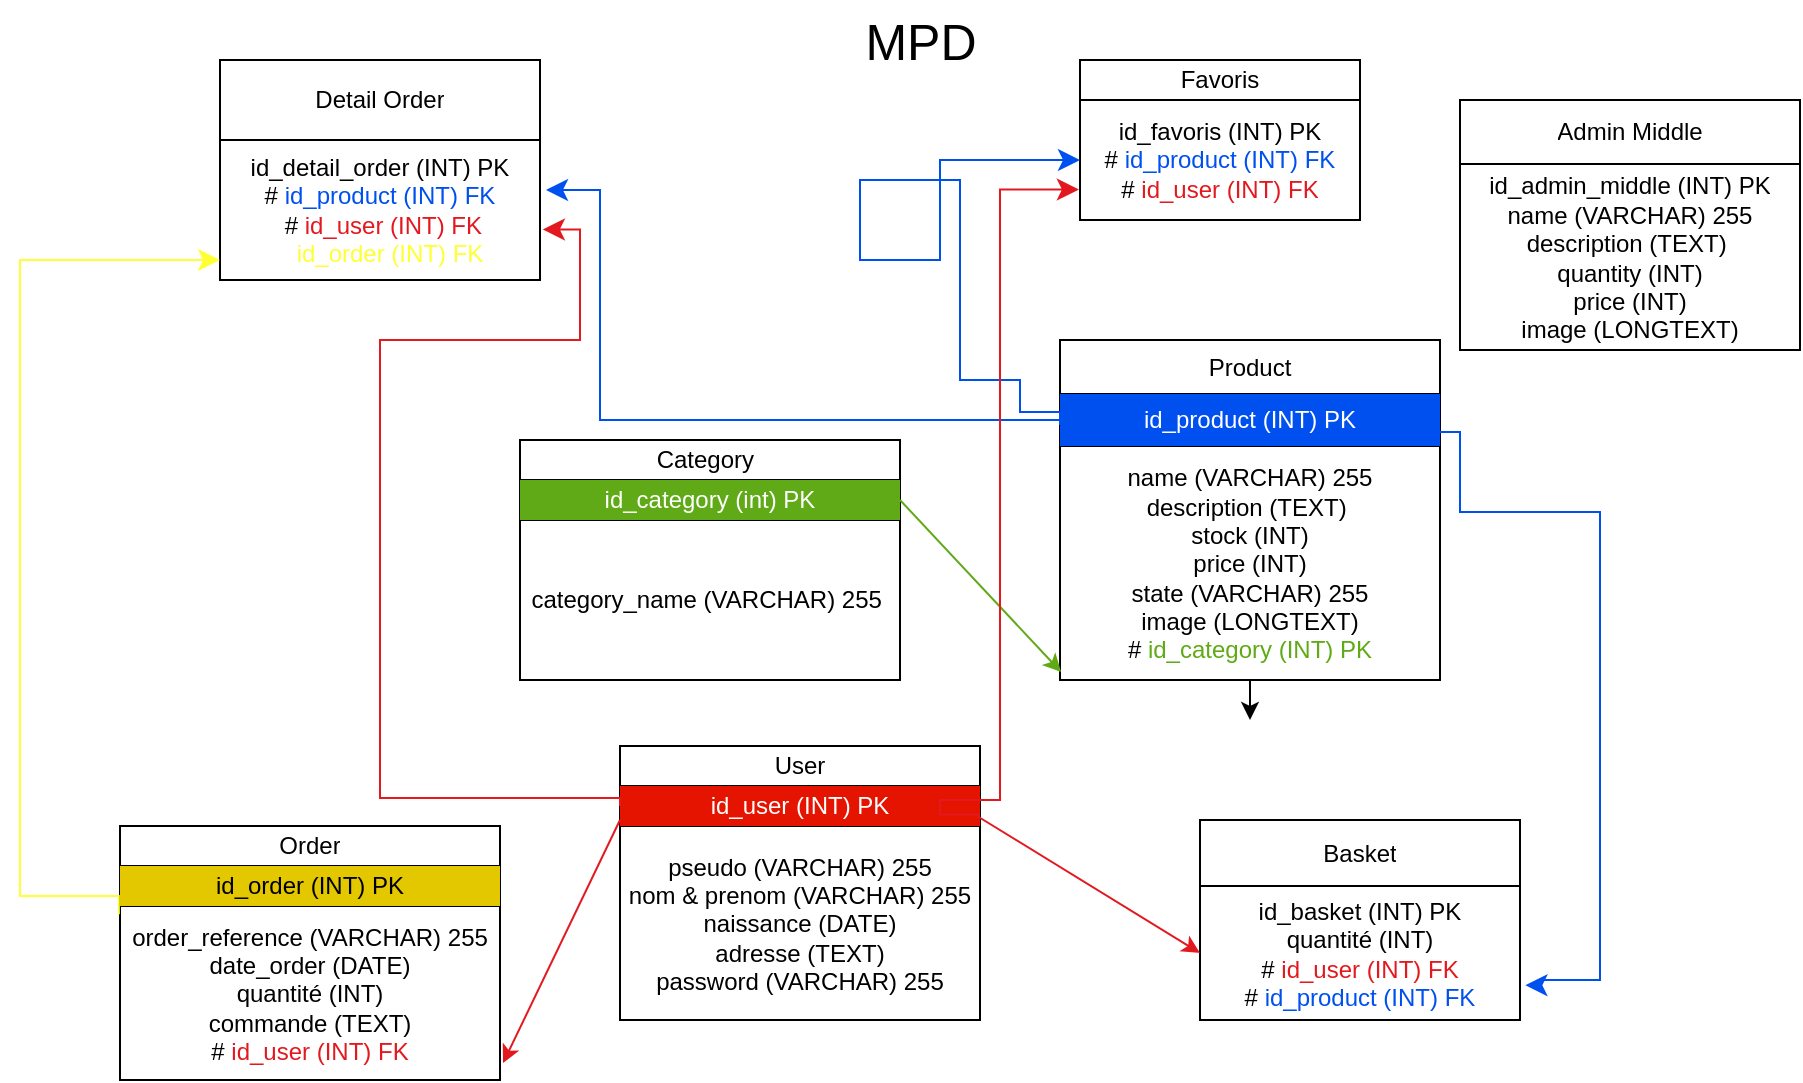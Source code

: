 <mxfile>
    <diagram id="n_oGTrkN6uTWyG2QmJnt" name="Page-1">
        <mxGraphModel dx="2004" dy="804" grid="1" gridSize="10" guides="1" tooltips="1" connect="1" arrows="1" fold="1" page="1" pageScale="1" pageWidth="850" pageHeight="1100" math="0" shadow="0">
            <root>
                <mxCell id="0"/>
                <mxCell id="1" parent="0"/>
                <mxCell id="2" value="" style="shape=table;startSize=0;container=1;collapsible=0;childLayout=tableLayout;" vertex="1" parent="1">
                    <mxGeometry x="30" y="383" width="180" height="137" as="geometry"/>
                </mxCell>
                <mxCell id="3" style="shape=tableRow;horizontal=0;startSize=0;swimlaneHead=0;swimlaneBody=0;top=0;left=0;bottom=0;right=0;collapsible=0;dropTarget=0;fillColor=none;points=[[0,0.5],[1,0.5]];portConstraint=eastwest;" vertex="1" parent="2">
                    <mxGeometry width="180" height="20" as="geometry"/>
                </mxCell>
                <mxCell id="4" value="User" style="shape=partialRectangle;html=1;whiteSpace=wrap;connectable=0;overflow=hidden;fillColor=none;top=0;left=0;bottom=0;right=0;pointerEvents=1;" vertex="1" parent="3">
                    <mxGeometry width="180" height="20" as="geometry">
                        <mxRectangle width="180" height="20" as="alternateBounds"/>
                    </mxGeometry>
                </mxCell>
                <mxCell id="5" value="" style="shape=tableRow;horizontal=0;startSize=0;swimlaneHead=0;swimlaneBody=0;top=0;left=0;bottom=0;right=0;collapsible=0;dropTarget=0;fillColor=none;points=[[0,0.5],[1,0.5]];portConstraint=eastwest;" vertex="1" parent="2">
                    <mxGeometry y="20" width="180" height="20" as="geometry"/>
                </mxCell>
                <mxCell id="6" value="id_user (INT) PK" style="shape=partialRectangle;html=1;whiteSpace=wrap;connectable=0;overflow=hidden;fillColor=#e51400;top=0;left=0;bottom=0;right=0;pointerEvents=1;fontColor=#ffffff;strokeColor=#B20000;" vertex="1" parent="5">
                    <mxGeometry width="180" height="20" as="geometry">
                        <mxRectangle width="180" height="20" as="alternateBounds"/>
                    </mxGeometry>
                </mxCell>
                <mxCell id="7" value="" style="shape=tableRow;horizontal=0;startSize=0;swimlaneHead=0;swimlaneBody=0;top=0;left=0;bottom=0;right=0;collapsible=0;dropTarget=0;fillColor=none;points=[[0,0.5],[1,0.5]];portConstraint=eastwest;" vertex="1" parent="2">
                    <mxGeometry y="40" width="180" height="97" as="geometry"/>
                </mxCell>
                <mxCell id="8" value="pseudo (VARCHAR) 255&lt;br&gt;nom &amp;amp; prenom (VARCHAR) 255&lt;br&gt;naissance (DATE)&lt;br&gt;adresse (TEXT)&lt;br&gt;password (VARCHAR) 255" style="shape=partialRectangle;html=1;whiteSpace=wrap;connectable=0;overflow=hidden;fillColor=none;top=0;left=0;bottom=0;right=0;pointerEvents=1;" vertex="1" parent="7">
                    <mxGeometry width="180" height="97" as="geometry">
                        <mxRectangle width="180" height="97" as="alternateBounds"/>
                    </mxGeometry>
                </mxCell>
                <mxCell id="60" style="edgeStyle=none;html=1;" edge="1" parent="1" source="9">
                    <mxGeometry relative="1" as="geometry">
                        <mxPoint x="345" y="370" as="targetPoint"/>
                    </mxGeometry>
                </mxCell>
                <mxCell id="9" value="" style="shape=table;startSize=0;container=1;collapsible=0;childLayout=tableLayout;" vertex="1" parent="1">
                    <mxGeometry x="250" y="180" width="190" height="170" as="geometry"/>
                </mxCell>
                <mxCell id="10" style="shape=tableRow;horizontal=0;startSize=0;swimlaneHead=0;swimlaneBody=0;top=0;left=0;bottom=0;right=0;collapsible=0;dropTarget=0;fillColor=none;points=[[0,0.5],[1,0.5]];portConstraint=eastwest;" vertex="1" parent="9">
                    <mxGeometry width="190" height="27" as="geometry"/>
                </mxCell>
                <mxCell id="11" value="Product" style="shape=partialRectangle;html=1;whiteSpace=wrap;connectable=0;overflow=hidden;fillColor=none;top=0;left=0;bottom=0;right=0;pointerEvents=1;" vertex="1" parent="10">
                    <mxGeometry width="190" height="27" as="geometry">
                        <mxRectangle width="190" height="27" as="alternateBounds"/>
                    </mxGeometry>
                </mxCell>
                <mxCell id="12" value="" style="shape=tableRow;horizontal=0;startSize=0;swimlaneHead=0;swimlaneBody=0;top=0;left=0;bottom=0;right=0;collapsible=0;dropTarget=0;fillColor=#e51400;points=[[0,0.5],[1,0.5]];portConstraint=eastwest;fontColor=#ffffff;strokeColor=#B20000;" vertex="1" parent="9">
                    <mxGeometry y="27" width="190" height="26" as="geometry"/>
                </mxCell>
                <mxCell id="13" value="id_product (INT) PK" style="shape=partialRectangle;html=1;whiteSpace=wrap;connectable=0;overflow=hidden;fillColor=#0050EF;top=0;left=0;bottom=0;right=0;pointerEvents=1;fontColor=#ffffff;strokeColor=#001DBC;" vertex="1" parent="12">
                    <mxGeometry width="190" height="26" as="geometry">
                        <mxRectangle width="190" height="26" as="alternateBounds"/>
                    </mxGeometry>
                </mxCell>
                <mxCell id="14" value="" style="shape=tableRow;horizontal=0;startSize=0;swimlaneHead=0;swimlaneBody=0;top=0;left=0;bottom=0;right=0;collapsible=0;dropTarget=0;fillColor=none;points=[[0,0.5],[1,0.5]];portConstraint=eastwest;" vertex="1" parent="9">
                    <mxGeometry y="53" width="190" height="117" as="geometry"/>
                </mxCell>
                <mxCell id="15" value="name (VARCHAR) 255&lt;br&gt;description (TEXT)&amp;nbsp;&lt;br&gt;stock (INT)&lt;br&gt;price (INT)&lt;br&gt;state (VARCHAR) 255&lt;br&gt;image (LONGTEXT)&lt;br&gt;# &lt;font color=&quot;#60a917&quot;&gt;id_category (INT) PK&lt;/font&gt;" style="shape=partialRectangle;html=1;whiteSpace=wrap;connectable=0;overflow=hidden;fillColor=none;top=0;left=0;bottom=0;right=0;pointerEvents=1;" vertex="1" parent="14">
                    <mxGeometry width="190" height="117" as="geometry">
                        <mxRectangle width="190" height="117" as="alternateBounds"/>
                    </mxGeometry>
                </mxCell>
                <mxCell id="16" value="" style="shape=table;startSize=0;container=1;collapsible=0;childLayout=tableLayout;" vertex="1" parent="1">
                    <mxGeometry x="-20" y="230" width="190" height="120" as="geometry"/>
                </mxCell>
                <mxCell id="17" style="shape=tableRow;horizontal=0;startSize=0;swimlaneHead=0;swimlaneBody=0;top=0;left=0;bottom=0;right=0;collapsible=0;dropTarget=0;fillColor=none;points=[[0,0.5],[1,0.5]];portConstraint=eastwest;" vertex="1" parent="16">
                    <mxGeometry width="190" height="20" as="geometry"/>
                </mxCell>
                <mxCell id="18" value="Category&lt;span style=&quot;white-space: pre;&quot;&gt;&#9;&lt;/span&gt;" style="shape=partialRectangle;html=1;whiteSpace=wrap;connectable=0;overflow=hidden;fillColor=none;top=0;left=0;bottom=0;right=0;pointerEvents=1;" vertex="1" parent="17">
                    <mxGeometry width="190" height="20" as="geometry">
                        <mxRectangle width="190" height="20" as="alternateBounds"/>
                    </mxGeometry>
                </mxCell>
                <mxCell id="19" value="" style="shape=tableRow;horizontal=0;startSize=0;swimlaneHead=0;swimlaneBody=0;top=0;left=0;bottom=0;right=0;collapsible=0;dropTarget=0;fillColor=none;points=[[0,0.5],[1,0.5]];portConstraint=eastwest;" vertex="1" parent="16">
                    <mxGeometry y="20" width="190" height="20" as="geometry"/>
                </mxCell>
                <mxCell id="20" value="id_category (int) PK" style="shape=partialRectangle;html=1;whiteSpace=wrap;connectable=0;overflow=hidden;fillColor=#60a917;top=0;left=0;bottom=0;right=0;pointerEvents=1;fontColor=#ffffff;strokeColor=#2D7600;" vertex="1" parent="19">
                    <mxGeometry width="190" height="20" as="geometry">
                        <mxRectangle width="190" height="20" as="alternateBounds"/>
                    </mxGeometry>
                </mxCell>
                <mxCell id="21" value="" style="shape=tableRow;horizontal=0;startSize=0;swimlaneHead=0;swimlaneBody=0;top=0;left=0;bottom=0;right=0;collapsible=0;dropTarget=0;fillColor=none;points=[[0,0.5],[1,0.5]];portConstraint=eastwest;" vertex="1" parent="16">
                    <mxGeometry y="40" width="190" height="80" as="geometry"/>
                </mxCell>
                <mxCell id="22" value="category_name (VARCHAR) 255&amp;nbsp;" style="shape=partialRectangle;html=1;whiteSpace=wrap;connectable=0;overflow=hidden;fillColor=none;top=0;left=0;bottom=0;right=0;pointerEvents=1;" vertex="1" parent="21">
                    <mxGeometry width="190" height="80" as="geometry">
                        <mxRectangle width="190" height="80" as="alternateBounds"/>
                    </mxGeometry>
                </mxCell>
                <mxCell id="23" value="" style="shape=table;startSize=0;container=1;collapsible=0;childLayout=tableLayout;" vertex="1" parent="1">
                    <mxGeometry x="-220" y="423" width="190" height="127" as="geometry"/>
                </mxCell>
                <mxCell id="24" style="shape=tableRow;horizontal=0;startSize=0;swimlaneHead=0;swimlaneBody=0;top=0;left=0;bottom=0;right=0;collapsible=0;dropTarget=0;fillColor=none;points=[[0,0.5],[1,0.5]];portConstraint=eastwest;" vertex="1" parent="23">
                    <mxGeometry width="190" height="20" as="geometry"/>
                </mxCell>
                <mxCell id="25" value="Order" style="shape=partialRectangle;html=1;whiteSpace=wrap;connectable=0;overflow=hidden;fillColor=none;top=0;left=0;bottom=0;right=0;pointerEvents=1;" vertex="1" parent="24">
                    <mxGeometry width="190" height="20" as="geometry">
                        <mxRectangle width="190" height="20" as="alternateBounds"/>
                    </mxGeometry>
                </mxCell>
                <mxCell id="26" value="" style="shape=tableRow;horizontal=0;startSize=0;swimlaneHead=0;swimlaneBody=0;top=0;left=0;bottom=0;right=0;collapsible=0;dropTarget=0;fillColor=none;points=[[0,0.5],[1,0.5]];portConstraint=eastwest;" vertex="1" parent="23">
                    <mxGeometry y="20" width="190" height="20" as="geometry"/>
                </mxCell>
                <mxCell id="27" value="id_order (INT) PK" style="shape=partialRectangle;html=1;whiteSpace=wrap;connectable=0;overflow=hidden;fillColor=#e3c800;top=0;left=0;bottom=0;right=0;pointerEvents=1;fontColor=#000000;strokeColor=#B09500;" vertex="1" parent="26">
                    <mxGeometry width="190" height="20" as="geometry">
                        <mxRectangle width="190" height="20" as="alternateBounds"/>
                    </mxGeometry>
                </mxCell>
                <mxCell id="28" value="" style="shape=tableRow;horizontal=0;startSize=0;swimlaneHead=0;swimlaneBody=0;top=0;left=0;bottom=0;right=0;collapsible=0;dropTarget=0;fillColor=none;points=[[0,0.5],[1,0.5]];portConstraint=eastwest;" vertex="1" parent="23">
                    <mxGeometry y="40" width="190" height="87" as="geometry"/>
                </mxCell>
                <mxCell id="29" value="order_reference (VARCHAR) 255&lt;br&gt;date_order (DATE)&lt;br&gt;quantité (INT)&lt;br&gt;commande (TEXT)&lt;br&gt;# &lt;font color=&quot;#e31920&quot;&gt;id_user (INT) FK&lt;br&gt;&lt;/font&gt;" style="shape=partialRectangle;html=1;whiteSpace=wrap;connectable=0;overflow=hidden;fillColor=none;top=0;left=0;bottom=0;right=0;pointerEvents=1;" vertex="1" parent="28">
                    <mxGeometry width="190" height="87" as="geometry">
                        <mxRectangle width="190" height="87" as="alternateBounds"/>
                    </mxGeometry>
                </mxCell>
                <mxCell id="30" value="" style="shape=table;startSize=0;container=1;collapsible=0;childLayout=tableLayout;" vertex="1" parent="1">
                    <mxGeometry x="260" y="40" width="140" height="80" as="geometry"/>
                </mxCell>
                <mxCell id="31" value="" style="shape=tableRow;horizontal=0;startSize=0;swimlaneHead=0;swimlaneBody=0;top=0;left=0;bottom=0;right=0;collapsible=0;dropTarget=0;fillColor=none;points=[[0,0.5],[1,0.5]];portConstraint=eastwest;" vertex="1" parent="30">
                    <mxGeometry width="140" height="20" as="geometry"/>
                </mxCell>
                <mxCell id="32" value="Favoris" style="shape=partialRectangle;html=1;whiteSpace=wrap;connectable=0;overflow=hidden;fillColor=none;top=0;left=0;bottom=0;right=0;pointerEvents=1;" vertex="1" parent="31">
                    <mxGeometry width="140" height="20" as="geometry">
                        <mxRectangle width="140" height="20" as="alternateBounds"/>
                    </mxGeometry>
                </mxCell>
                <mxCell id="33" value="" style="shape=tableRow;horizontal=0;startSize=0;swimlaneHead=0;swimlaneBody=0;top=0;left=0;bottom=0;right=0;collapsible=0;dropTarget=0;fillColor=none;points=[[0,0.5],[1,0.5]];portConstraint=eastwest;" vertex="1" parent="30">
                    <mxGeometry y="20" width="140" height="60" as="geometry"/>
                </mxCell>
                <mxCell id="34" value="id_favoris (INT) PK&lt;br&gt;#&amp;nbsp;&lt;font color=&quot;#0050ef&quot;&gt;id_product (INT) FK&lt;br&gt;&lt;/font&gt;# &lt;font color=&quot;#e31920&quot;&gt;id_user (INT) FK&lt;/font&gt;&lt;font color=&quot;#0050ef&quot;&gt;&lt;br&gt;&lt;/font&gt;" style="shape=partialRectangle;html=1;whiteSpace=wrap;connectable=0;overflow=hidden;fillColor=none;top=0;left=0;bottom=0;right=0;pointerEvents=1;" vertex="1" parent="33">
                    <mxGeometry width="140" height="60" as="geometry">
                        <mxRectangle width="140" height="60" as="alternateBounds"/>
                    </mxGeometry>
                </mxCell>
                <mxCell id="35" value="" style="shape=table;startSize=0;container=1;collapsible=0;childLayout=tableLayout;" vertex="1" parent="1">
                    <mxGeometry x="320" y="420" width="160" height="100" as="geometry"/>
                </mxCell>
                <mxCell id="36" value="" style="shape=tableRow;horizontal=0;startSize=0;swimlaneHead=0;swimlaneBody=0;top=0;left=0;bottom=0;right=0;collapsible=0;dropTarget=0;fillColor=none;points=[[0,0.5],[1,0.5]];portConstraint=eastwest;" vertex="1" parent="35">
                    <mxGeometry width="160" height="33" as="geometry"/>
                </mxCell>
                <mxCell id="37" value="Basket" style="shape=partialRectangle;html=1;whiteSpace=wrap;connectable=0;overflow=hidden;fillColor=none;top=0;left=0;bottom=0;right=0;pointerEvents=1;" vertex="1" parent="36">
                    <mxGeometry width="160" height="33" as="geometry">
                        <mxRectangle width="160" height="33" as="alternateBounds"/>
                    </mxGeometry>
                </mxCell>
                <mxCell id="38" value="" style="shape=tableRow;horizontal=0;startSize=0;swimlaneHead=0;swimlaneBody=0;top=0;left=0;bottom=0;right=0;collapsible=0;dropTarget=0;fillColor=none;points=[[0,0.5],[1,0.5]];portConstraint=eastwest;" vertex="1" parent="35">
                    <mxGeometry y="33" width="160" height="67" as="geometry"/>
                </mxCell>
                <mxCell id="39" value="id_basket (INT) PK&lt;br&gt;quantité (INT)&lt;br&gt;# &lt;font color=&quot;#e31920&quot;&gt;id_user (INT) FK&lt;/font&gt;&lt;br&gt;# &lt;font color=&quot;#0050ef&quot;&gt;id_product (INT) FK&lt;/font&gt;" style="shape=partialRectangle;html=1;whiteSpace=wrap;connectable=0;overflow=hidden;fillColor=none;top=0;left=0;bottom=0;right=0;pointerEvents=1;" vertex="1" parent="38">
                    <mxGeometry width="160" height="67" as="geometry">
                        <mxRectangle width="160" height="67" as="alternateBounds"/>
                    </mxGeometry>
                </mxCell>
                <mxCell id="40" value="&lt;font style=&quot;font-size: 25px;&quot;&gt;MPD&lt;/font&gt;" style="text;html=1;align=center;verticalAlign=middle;resizable=0;points=[];autosize=1;strokeColor=none;fillColor=none;" vertex="1" parent="1">
                    <mxGeometry x="140" y="10" width="80" height="40" as="geometry"/>
                </mxCell>
                <mxCell id="41" value="" style="shape=table;startSize=0;container=1;collapsible=0;childLayout=tableLayout;" vertex="1" parent="1">
                    <mxGeometry x="450" y="60" width="170" height="125" as="geometry"/>
                </mxCell>
                <mxCell id="42" value="" style="shape=tableRow;horizontal=0;startSize=0;swimlaneHead=0;swimlaneBody=0;top=0;left=0;bottom=0;right=0;collapsible=0;dropTarget=0;fillColor=none;points=[[0,0.5],[1,0.5]];portConstraint=eastwest;" vertex="1" parent="41">
                    <mxGeometry width="170" height="32" as="geometry"/>
                </mxCell>
                <mxCell id="43" value="Admin Middle" style="shape=partialRectangle;html=1;whiteSpace=wrap;connectable=0;overflow=hidden;fillColor=none;top=0;left=0;bottom=0;right=0;pointerEvents=1;" vertex="1" parent="42">
                    <mxGeometry width="170" height="32" as="geometry">
                        <mxRectangle width="170" height="32" as="alternateBounds"/>
                    </mxGeometry>
                </mxCell>
                <mxCell id="44" value="" style="shape=tableRow;horizontal=0;startSize=0;swimlaneHead=0;swimlaneBody=0;top=0;left=0;bottom=0;right=0;collapsible=0;dropTarget=0;fillColor=none;points=[[0,0.5],[1,0.5]];portConstraint=eastwest;" vertex="1" parent="41">
                    <mxGeometry y="32" width="170" height="93" as="geometry"/>
                </mxCell>
                <mxCell id="45" value="id_admin_middle (INT) PK&lt;br&gt;&lt;span style=&quot;font-family: Helvetica; font-size: 12px; font-style: normal; font-variant-ligatures: normal; font-variant-caps: normal; font-weight: 400; letter-spacing: normal; orphans: 2; text-align: center; text-indent: 0px; text-transform: none; widows: 2; word-spacing: 0px; -webkit-text-stroke-width: 0px; text-decoration-thickness: initial; text-decoration-style: initial; text-decoration-color: initial; float: none; display: inline !important;&quot;&gt;name (VARCHAR) 255&lt;/span&gt;&lt;br style=&quot;border-color: rgb(0, 0, 0); font-family: Helvetica; font-size: 12px; font-style: normal; font-variant-ligatures: normal; font-variant-caps: normal; font-weight: 400; letter-spacing: normal; orphans: 2; text-align: center; text-indent: 0px; text-transform: none; widows: 2; word-spacing: 0px; -webkit-text-stroke-width: 0px; text-decoration-thickness: initial; text-decoration-style: initial; text-decoration-color: initial;&quot;&gt;&lt;span style=&quot;font-family: Helvetica; font-size: 12px; font-style: normal; font-variant-ligatures: normal; font-variant-caps: normal; font-weight: 400; letter-spacing: normal; orphans: 2; text-align: center; text-indent: 0px; text-transform: none; widows: 2; word-spacing: 0px; -webkit-text-stroke-width: 0px; text-decoration-thickness: initial; text-decoration-style: initial; text-decoration-color: initial; float: none; display: inline !important;&quot;&gt;description (TEXT)&amp;nbsp;&lt;/span&gt;&lt;br style=&quot;border-color: rgb(0, 0, 0); font-family: Helvetica; font-size: 12px; font-style: normal; font-variant-ligatures: normal; font-variant-caps: normal; font-weight: 400; letter-spacing: normal; orphans: 2; text-align: center; text-indent: 0px; text-transform: none; widows: 2; word-spacing: 0px; -webkit-text-stroke-width: 0px; text-decoration-thickness: initial; text-decoration-style: initial; text-decoration-color: initial;&quot;&gt;&lt;span style=&quot;font-family: Helvetica; font-size: 12px; font-style: normal; font-variant-ligatures: normal; font-variant-caps: normal; font-weight: 400; letter-spacing: normal; orphans: 2; text-align: center; text-indent: 0px; text-transform: none; widows: 2; word-spacing: 0px; -webkit-text-stroke-width: 0px; text-decoration-thickness: initial; text-decoration-style: initial; text-decoration-color: initial; float: none; display: inline !important;&quot;&gt;quantity (INT)&lt;/span&gt;&lt;br style=&quot;border-color: rgb(0, 0, 0); font-family: Helvetica; font-size: 12px; font-style: normal; font-variant-ligatures: normal; font-variant-caps: normal; font-weight: 400; letter-spacing: normal; orphans: 2; text-align: center; text-indent: 0px; text-transform: none; widows: 2; word-spacing: 0px; -webkit-text-stroke-width: 0px; text-decoration-thickness: initial; text-decoration-style: initial; text-decoration-color: initial;&quot;&gt;&lt;span style=&quot;font-family: Helvetica; font-size: 12px; font-style: normal; font-variant-ligatures: normal; font-variant-caps: normal; font-weight: 400; letter-spacing: normal; orphans: 2; text-align: center; text-indent: 0px; text-transform: none; widows: 2; word-spacing: 0px; -webkit-text-stroke-width: 0px; text-decoration-thickness: initial; text-decoration-style: initial; text-decoration-color: initial; float: none; display: inline !important;&quot;&gt;price (INT)&lt;/span&gt;&lt;br style=&quot;border-color: rgb(0, 0, 0); font-family: Helvetica; font-size: 12px; font-style: normal; font-variant-ligatures: normal; font-variant-caps: normal; font-weight: 400; letter-spacing: normal; orphans: 2; text-align: center; text-indent: 0px; text-transform: none; widows: 2; word-spacing: 0px; -webkit-text-stroke-width: 0px; text-decoration-thickness: initial; text-decoration-style: initial; text-decoration-color: initial;&quot;&gt;&lt;span style=&quot;font-family: Helvetica; font-size: 12px; font-style: normal; font-variant-ligatures: normal; font-variant-caps: normal; font-weight: 400; letter-spacing: normal; orphans: 2; text-align: center; text-indent: 0px; text-transform: none; widows: 2; word-spacing: 0px; -webkit-text-stroke-width: 0px; text-decoration-thickness: initial; text-decoration-style: initial; text-decoration-color: initial; float: none; display: inline !important;&quot;&gt;image (LONGTEXT)&lt;/span&gt;" style="shape=partialRectangle;html=1;whiteSpace=wrap;connectable=0;overflow=hidden;fillColor=none;top=0;left=0;bottom=0;right=0;pointerEvents=1;" vertex="1" parent="44">
                    <mxGeometry width="170" height="93" as="geometry">
                        <mxRectangle width="170" height="93" as="alternateBounds"/>
                    </mxGeometry>
                </mxCell>
                <mxCell id="46" value="" style="shape=table;startSize=0;container=1;collapsible=0;childLayout=tableLayout;" vertex="1" parent="1">
                    <mxGeometry x="-170" y="40" width="160" height="110" as="geometry"/>
                </mxCell>
                <mxCell id="47" value="" style="shape=tableRow;horizontal=0;startSize=0;swimlaneHead=0;swimlaneBody=0;top=0;left=0;bottom=0;right=0;collapsible=0;dropTarget=0;fillColor=none;points=[[0,0.5],[1,0.5]];portConstraint=eastwest;" vertex="1" parent="46">
                    <mxGeometry width="160" height="40" as="geometry"/>
                </mxCell>
                <mxCell id="48" value="Detail Order" style="shape=partialRectangle;html=1;whiteSpace=wrap;connectable=0;overflow=hidden;fillColor=none;top=0;left=0;bottom=0;right=0;pointerEvents=1;" vertex="1" parent="47">
                    <mxGeometry width="160" height="40" as="geometry">
                        <mxRectangle width="160" height="40" as="alternateBounds"/>
                    </mxGeometry>
                </mxCell>
                <mxCell id="49" value="" style="shape=tableRow;horizontal=0;startSize=0;swimlaneHead=0;swimlaneBody=0;top=0;left=0;bottom=0;right=0;collapsible=0;dropTarget=0;fillColor=none;points=[[0,0.5],[1,0.5]];portConstraint=eastwest;" vertex="1" parent="46">
                    <mxGeometry y="40" width="160" height="70" as="geometry"/>
                </mxCell>
                <mxCell id="50" value="id_detail_order (INT) PK&lt;br&gt;# &lt;font color=&quot;#0050ef&quot;&gt;id_product (INT) FK&lt;br&gt;&amp;nbsp;&lt;/font&gt;#&amp;nbsp;&lt;span style=&quot;color: rgb(227, 25, 32);&quot;&gt;id_user (INT) FK&lt;br&gt;&lt;/span&gt;&lt;font color=&quot;#ffffff&quot;&gt;# &lt;/font&gt;&lt;font color=&quot;#ffff33&quot;&gt;id_order (INT) FK&lt;/font&gt;" style="shape=partialRectangle;html=1;whiteSpace=wrap;connectable=0;overflow=hidden;fillColor=none;top=0;left=0;bottom=0;right=0;pointerEvents=1;" vertex="1" parent="49">
                    <mxGeometry width="160" height="70" as="geometry">
                        <mxRectangle width="160" height="70" as="alternateBounds"/>
                    </mxGeometry>
                </mxCell>
                <mxCell id="51" value="" style="edgeStyle=none;orthogonalLoop=1;jettySize=auto;html=1;entryX=0;entryY=0.5;entryDx=0;entryDy=0;strokeColor=#E31920;exitX=0.994;exitY=-0.049;exitDx=0;exitDy=0;exitPerimeter=0;" edge="1" parent="1" target="38" source="7">
                    <mxGeometry width="100" relative="1" as="geometry">
                        <mxPoint x="190" y="420" as="sourcePoint"/>
                        <mxPoint x="260" y="180" as="targetPoint"/>
                        <Array as="points"/>
                    </mxGeometry>
                </mxCell>
                <mxCell id="52" value="" style="edgeStyle=segmentEdgeStyle;endArrow=classic;html=1;curved=0;rounded=0;endSize=8;startSize=8;sourcePerimeterSpacing=0;targetPerimeterSpacing=0;entryX=1.017;entryY=0.74;entryDx=0;entryDy=0;entryPerimeter=0;strokeColor=#0050EF;" edge="1" parent="1" target="38">
                    <mxGeometry width="100" relative="1" as="geometry">
                        <mxPoint x="420" y="226" as="sourcePoint"/>
                        <mxPoint x="520" y="490" as="targetPoint"/>
                        <Array as="points">
                            <mxPoint x="450" y="226"/>
                            <mxPoint x="450" y="266"/>
                            <mxPoint x="520" y="266"/>
                            <mxPoint x="520" y="500"/>
                            <mxPoint x="490" y="500"/>
                            <mxPoint x="490" y="503"/>
                        </Array>
                    </mxGeometry>
                </mxCell>
                <mxCell id="53" value="" style="edgeStyle=none;orthogonalLoop=1;jettySize=auto;html=1;fontColor=#E31920;strokeColor=#E31920;entryX=1.008;entryY=0.903;entryDx=0;entryDy=0;entryPerimeter=0;" edge="1" parent="1" target="28">
                    <mxGeometry width="100" relative="1" as="geometry">
                        <mxPoint x="30" y="420" as="sourcePoint"/>
                        <mxPoint x="-60" y="540" as="targetPoint"/>
                        <Array as="points"/>
                    </mxGeometry>
                </mxCell>
                <mxCell id="54" value="" style="edgeStyle=none;orthogonalLoop=1;jettySize=auto;html=1;fontColor=#60A917;exitX=1;exitY=0.5;exitDx=0;exitDy=0;entryX=0.003;entryY=0.966;entryDx=0;entryDy=0;entryPerimeter=0;strokeColor=#60A917;" edge="1" parent="1" source="19" target="14">
                    <mxGeometry width="100" relative="1" as="geometry">
                        <mxPoint x="150" y="340" as="sourcePoint"/>
                        <mxPoint x="250" y="340" as="targetPoint"/>
                        <Array as="points"/>
                    </mxGeometry>
                </mxCell>
                <mxCell id="55" value="" style="edgeStyle=segmentEdgeStyle;endArrow=classic;html=1;curved=0;rounded=0;endSize=8;startSize=8;sourcePerimeterSpacing=0;targetPerimeterSpacing=0;fontColor=#60A917;entryX=0;entryY=0.5;entryDx=0;entryDy=0;exitX=0;exitY=0.5;exitDx=0;exitDy=0;strokeColor=#0050EF;" edge="1" parent="1" source="12" target="33">
                    <mxGeometry width="100" relative="1" as="geometry">
                        <mxPoint x="200" y="220" as="sourcePoint"/>
                        <mxPoint x="240" y="140" as="targetPoint"/>
                        <Array as="points">
                            <mxPoint x="230" y="216"/>
                            <mxPoint x="230" y="200"/>
                            <mxPoint x="200" y="200"/>
                            <mxPoint x="200" y="100"/>
                            <mxPoint x="150" y="100"/>
                            <mxPoint x="150" y="140"/>
                            <mxPoint x="190" y="140"/>
                            <mxPoint x="190" y="90"/>
                        </Array>
                    </mxGeometry>
                </mxCell>
                <mxCell id="56" value="" style="edgeStyle=segmentEdgeStyle;endArrow=classic;html=1;curved=0;rounded=0;endSize=8;startSize=8;sourcePerimeterSpacing=0;targetPerimeterSpacing=0;fontColor=#60A917;exitX=0;exitY=0.25;exitDx=0;exitDy=0;strokeColor=#0050EF;" edge="1" parent="1" source="9">
                    <mxGeometry width="100" relative="1" as="geometry">
                        <mxPoint x="230" y="235" as="sourcePoint"/>
                        <mxPoint x="-7" y="105" as="targetPoint"/>
                        <Array as="points">
                            <mxPoint x="260" y="220"/>
                            <mxPoint x="20" y="220"/>
                            <mxPoint x="20" y="105"/>
                            <mxPoint x="-7" y="105"/>
                        </Array>
                    </mxGeometry>
                </mxCell>
                <mxCell id="57" value="" style="edgeStyle=segmentEdgeStyle;endArrow=classic;html=1;curved=0;rounded=0;endSize=8;startSize=8;sourcePerimeterSpacing=0;targetPerimeterSpacing=0;fontColor=#0050EF;entryX=-0.004;entryY=0.746;entryDx=0;entryDy=0;entryPerimeter=0;exitX=1;exitY=0.25;exitDx=0;exitDy=0;strokeColor=#E31920;" edge="1" parent="1" source="2" target="33">
                    <mxGeometry width="100" relative="1" as="geometry">
                        <mxPoint x="220" y="410" as="sourcePoint"/>
                        <mxPoint x="270" y="370" as="targetPoint"/>
                        <Array as="points">
                            <mxPoint x="190" y="410"/>
                            <mxPoint x="220" y="410"/>
                            <mxPoint x="220" y="105"/>
                        </Array>
                    </mxGeometry>
                </mxCell>
                <mxCell id="58" value="" style="edgeStyle=segmentEdgeStyle;endArrow=classic;html=1;curved=0;rounded=0;endSize=8;startSize=8;sourcePerimeterSpacing=0;targetPerimeterSpacing=0;strokeColor=#E31920;fontColor=#E31920;exitX=0;exitY=0.5;exitDx=0;exitDy=0;entryX=1.009;entryY=0.639;entryDx=0;entryDy=0;entryPerimeter=0;" edge="1" parent="1" source="5" target="49">
                    <mxGeometry width="100" relative="1" as="geometry">
                        <mxPoint x="20" y="410" as="sourcePoint"/>
                        <mxPoint x="10" y="120" as="targetPoint"/>
                        <Array as="points">
                            <mxPoint x="30" y="409"/>
                            <mxPoint x="-90" y="409"/>
                            <mxPoint x="-90" y="180"/>
                            <mxPoint x="10" y="180"/>
                            <mxPoint x="10" y="125"/>
                        </Array>
                    </mxGeometry>
                </mxCell>
                <mxCell id="59" value="" style="edgeStyle=segmentEdgeStyle;endArrow=classic;html=1;curved=0;rounded=0;endSize=8;startSize=8;sourcePerimeterSpacing=0;targetPerimeterSpacing=0;strokeColor=#FFFF33;fontColor=#FFFF33;entryX=0;entryY=0.857;entryDx=0;entryDy=0;entryPerimeter=0;exitX=-0.003;exitY=0.347;exitDx=0;exitDy=0;exitPerimeter=0;" edge="1" parent="1" source="23" target="49">
                    <mxGeometry width="100" relative="1" as="geometry">
                        <mxPoint x="-270" y="450" as="sourcePoint"/>
                        <mxPoint x="-220" y="360" as="targetPoint"/>
                        <Array as="points">
                            <mxPoint x="-270" y="458"/>
                            <mxPoint x="-270" y="140"/>
                        </Array>
                    </mxGeometry>
                </mxCell>
            </root>
        </mxGraphModel>
    </diagram>
</mxfile>